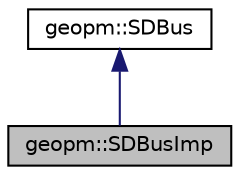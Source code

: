 digraph "geopm::SDBusImp"
{
 // LATEX_PDF_SIZE
  edge [fontname="Helvetica",fontsize="10",labelfontname="Helvetica",labelfontsize="10"];
  node [fontname="Helvetica",fontsize="10",shape=record];
  Node1 [label="geopm::SDBusImp",height=0.2,width=0.4,color="black", fillcolor="grey75", style="filled", fontcolor="black",tooltip=" "];
  Node2 -> Node1 [dir="back",color="midnightblue",fontsize="10",style="solid",fontname="Helvetica"];
  Node2 [label="geopm::SDBus",height=0.2,width=0.4,color="black", fillcolor="white", style="filled",URL="$classgeopm_1_1_s_d_bus.html",tooltip="Abstraction around sd_bus interface for calling methods."];
}
